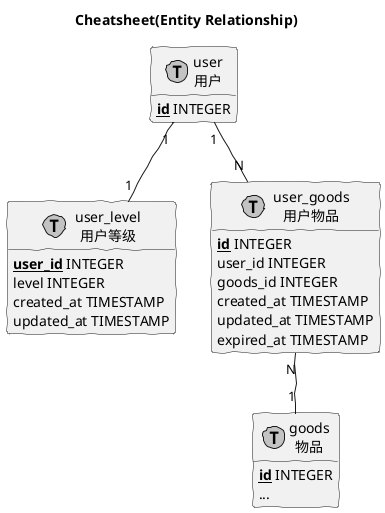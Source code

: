    Cheatsheet(Entity Relationship)
^^^^^^^^^^^^^^^^^^^^^^^^^^^^^^^^^^^^^


                  ,------------------------.
                  |user                    |
                  |------------------------|
                  |<b><u>id</u></b> INTEGER|
                  |------------------------|
                  |                        |
                  `------------------------'


                                 ,------------------------.
,-----------------------------.  |user_goods              |
|user_level                   |  |------------------------|
|-----------------------------|  |<b><u>id</u></b> INTEGER|
|<b><u>user_id</u></b> INTEGER|  |user_id INTEGER         |
|level INTEGER                |  |goods_id INTEGER        |
|created_at TIMESTAMP         |  |created_at TIMESTAMP    |
|updated_at TIMESTAMP         |  |updated_at TIMESTAMP    |
|-----------------------------|  |expired_at TIMESTAMP    |
|                             |  |------------------------|
`-----------------------------'  |                        |
                                 `------------------------'
                                              |
                                 ,------------------------.
                                 |goods                   |
                                 |------------------------|
                                 |<b><u>id</u></b> INTEGER|
                                 |...                     |
                                 |------------------------|
                                 |                        |
                                 `------------------------'

@startuml
' Entity Relationship Diagram '
'
' + https://plantuml.com/ie-diagram
' + https://gist.github.com/QuantumGhost/0955a45383a0b6c0bc24f9654b3cb561

title Cheatsheet(Entity Relationship)

skinparam monochrome true
skinparam handwritten true

!define table(name, desc) entity name as "name\ndesc" << (T,#FFAAAA) >>
!define primary(x) <b><u>x</u></b>
!define unique(x) <color:green><b>x</b></color>
!define not_null(x) <u>x</u>
hide empty members

' entities
table(user, "用户") {
    primary(id) INTEGER
}

table(user_level, "用户等级") {
    primary(user_id) INTEGER
    level INTEGER
    created_at TIMESTAMP
    updated_at TIMESTAMP
}

table(user_goods, "用户物品") {
    primary(id) INTEGER
    user_id INTEGER
    goods_id INTEGER
    created_at TIMESTAMP
    updated_at TIMESTAMP
    expired_at TIMESTAMP
}

table(goods, "物品") {
    primary(id) INTEGER
    ...
}

' relationships
user "1" -- "1" user_level
user "1" -- "N" user_goods
user_goods "N" -- "1" goods

@enduml
